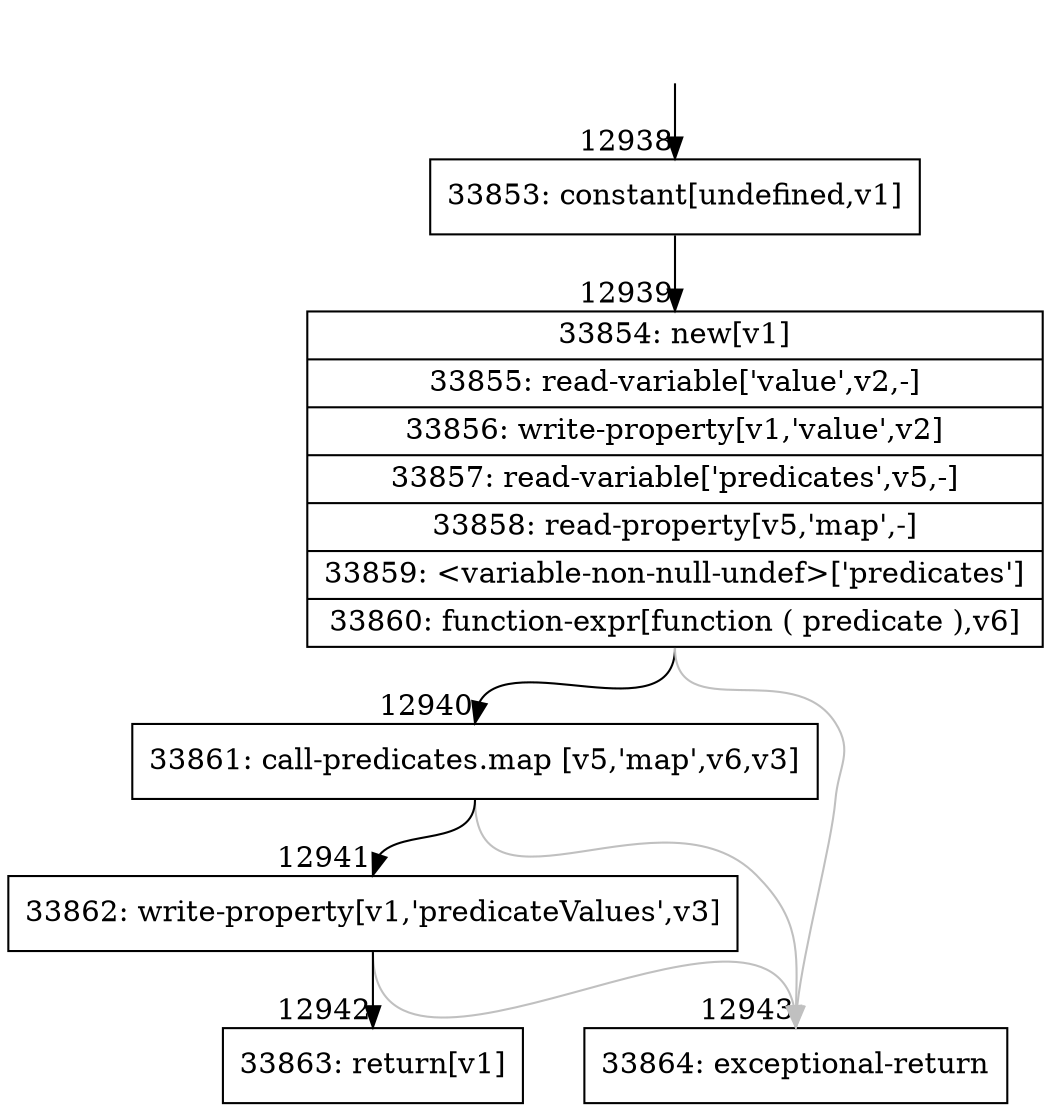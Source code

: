 digraph {
rankdir="TD"
BB_entry995[shape=none,label=""];
BB_entry995 -> BB12938 [tailport=s, headport=n, headlabel="    12938"]
BB12938 [shape=record label="{33853: constant[undefined,v1]}" ] 
BB12938 -> BB12939 [tailport=s, headport=n, headlabel="      12939"]
BB12939 [shape=record label="{33854: new[v1]|33855: read-variable['value',v2,-]|33856: write-property[v1,'value',v2]|33857: read-variable['predicates',v5,-]|33858: read-property[v5,'map',-]|33859: \<variable-non-null-undef\>['predicates']|33860: function-expr[function ( predicate ),v6]}" ] 
BB12939 -> BB12940 [tailport=s, headport=n, headlabel="      12940"]
BB12939 -> BB12943 [tailport=s, headport=n, color=gray, headlabel="      12943"]
BB12940 [shape=record label="{33861: call-predicates.map [v5,'map',v6,v3]}" ] 
BB12940 -> BB12941 [tailport=s, headport=n, headlabel="      12941"]
BB12940 -> BB12943 [tailport=s, headport=n, color=gray]
BB12941 [shape=record label="{33862: write-property[v1,'predicateValues',v3]}" ] 
BB12941 -> BB12942 [tailport=s, headport=n, headlabel="      12942"]
BB12941 -> BB12943 [tailport=s, headport=n, color=gray]
BB12942 [shape=record label="{33863: return[v1]}" ] 
BB12943 [shape=record label="{33864: exceptional-return}" ] 
//#$~ 19276
}
